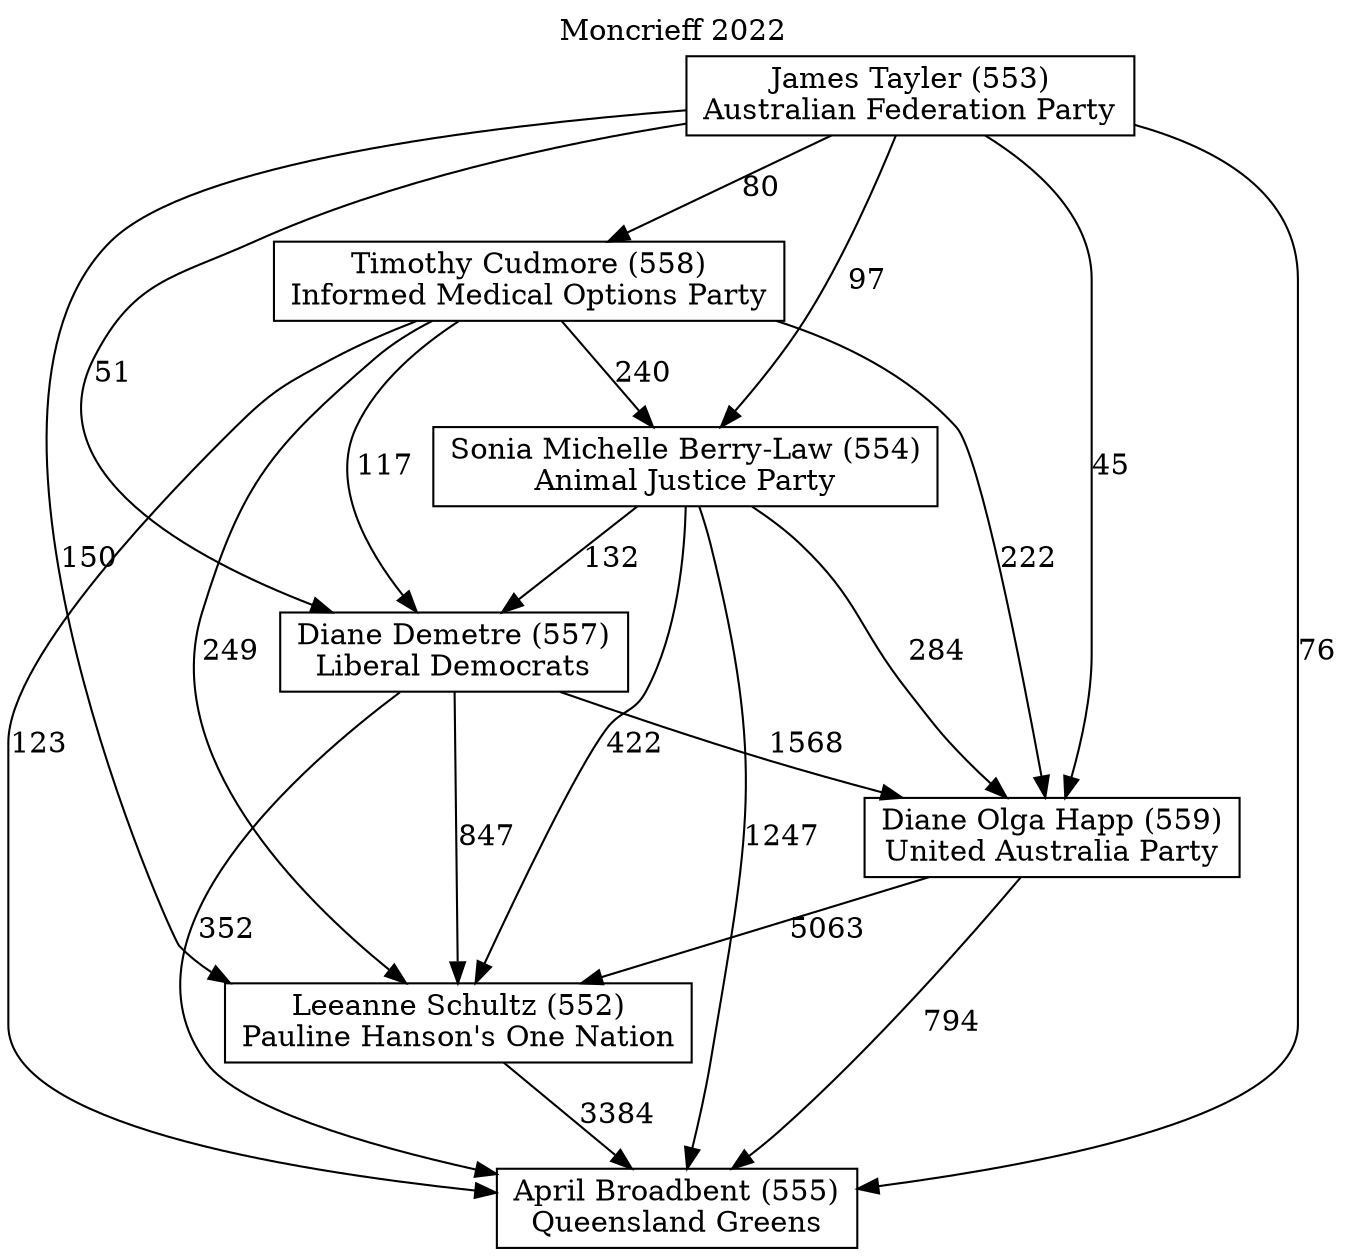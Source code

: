 // House preference flow
digraph "April Broadbent (555)_Moncrieff_2022" {
	graph [label="Moncrieff 2022" labelloc=t mclimit=10]
	node [shape=box]
	"Timothy Cudmore (558)" [label="Timothy Cudmore (558)
Informed Medical Options Party"]
	"Leeanne Schultz (552)" [label="Leeanne Schultz (552)
Pauline Hanson's One Nation"]
	"Sonia Michelle Berry-Law (554)" [label="Sonia Michelle Berry-Law (554)
Animal Justice Party"]
	"Diane Demetre (557)" [label="Diane Demetre (557)
Liberal Democrats"]
	"Diane Olga Happ (559)" [label="Diane Olga Happ (559)
United Australia Party"]
	"James Tayler (553)" [label="James Tayler (553)
Australian Federation Party"]
	"April Broadbent (555)" [label="April Broadbent (555)
Queensland Greens"]
	"Diane Demetre (557)" -> "Diane Olga Happ (559)" [label=1568]
	"Timothy Cudmore (558)" -> "Diane Olga Happ (559)" [label=222]
	"Timothy Cudmore (558)" -> "Sonia Michelle Berry-Law (554)" [label=240]
	"Sonia Michelle Berry-Law (554)" -> "April Broadbent (555)" [label=1247]
	"Sonia Michelle Berry-Law (554)" -> "Leeanne Schultz (552)" [label=422]
	"Sonia Michelle Berry-Law (554)" -> "Diane Demetre (557)" [label=132]
	"James Tayler (553)" -> "Timothy Cudmore (558)" [label=80]
	"Diane Olga Happ (559)" -> "Leeanne Schultz (552)" [label=5063]
	"James Tayler (553)" -> "Diane Demetre (557)" [label=51]
	"James Tayler (553)" -> "Diane Olga Happ (559)" [label=45]
	"Timothy Cudmore (558)" -> "Diane Demetre (557)" [label=117]
	"Timothy Cudmore (558)" -> "April Broadbent (555)" [label=123]
	"Sonia Michelle Berry-Law (554)" -> "Diane Olga Happ (559)" [label=284]
	"James Tayler (553)" -> "Leeanne Schultz (552)" [label=150]
	"Diane Demetre (557)" -> "April Broadbent (555)" [label=352]
	"Diane Demetre (557)" -> "Leeanne Schultz (552)" [label=847]
	"James Tayler (553)" -> "Sonia Michelle Berry-Law (554)" [label=97]
	"Leeanne Schultz (552)" -> "April Broadbent (555)" [label=3384]
	"Diane Olga Happ (559)" -> "April Broadbent (555)" [label=794]
	"James Tayler (553)" -> "April Broadbent (555)" [label=76]
	"Timothy Cudmore (558)" -> "Leeanne Schultz (552)" [label=249]
}
